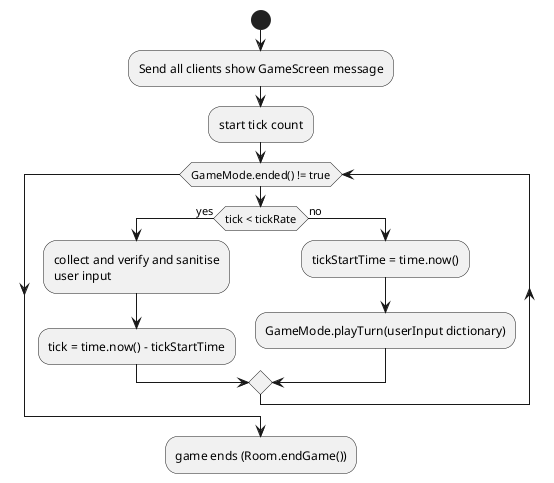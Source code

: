 @startuml
start
:Send all clients show GameScreen message;
:start tick count;
while (GameMode.ended() != true)
    if (tick < tickRate) then (yes)
        :collect and verify and sanitise
        user input;
        :tick = time.now() - tickStartTime;
    else (no)
        :tickStartTime = time.now();
        :GameMode.playTurn(userInput dictionary);
    endif
endwhile
    :game ends (Room.endGame());
@enduml